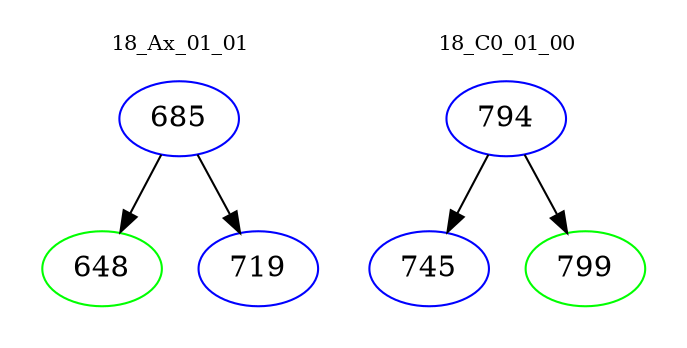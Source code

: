 digraph{
subgraph cluster_0 {
color = white
label = "18_Ax_01_01";
fontsize=10;
T0_685 [label="685", color="blue"]
T0_685 -> T0_648 [color="black"]
T0_648 [label="648", color="green"]
T0_685 -> T0_719 [color="black"]
T0_719 [label="719", color="blue"]
}
subgraph cluster_1 {
color = white
label = "18_C0_01_00";
fontsize=10;
T1_794 [label="794", color="blue"]
T1_794 -> T1_745 [color="black"]
T1_745 [label="745", color="blue"]
T1_794 -> T1_799 [color="black"]
T1_799 [label="799", color="green"]
}
}
